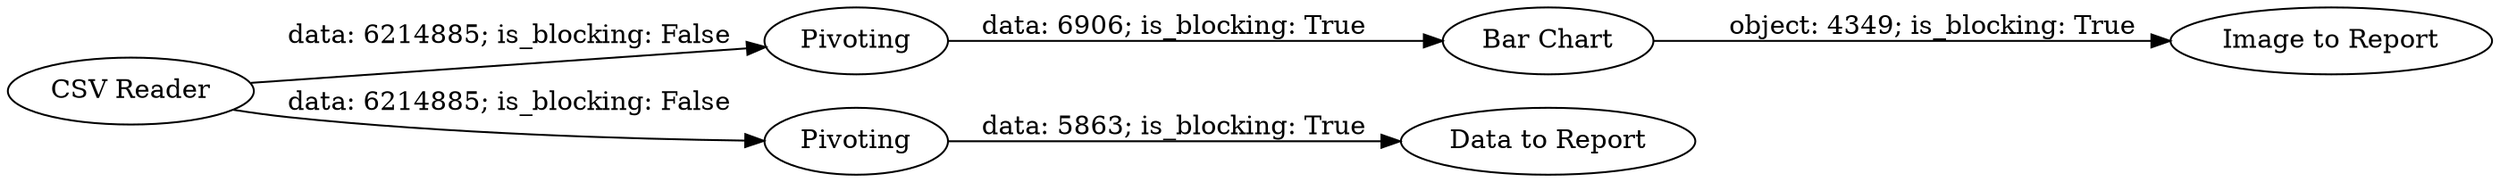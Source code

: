digraph {
	"-7995372961471174884_24" [label="Bar Chart"]
	"-7995372961471174884_23" [label="Data to Report"]
	"-7995372961471174884_26" [label="CSV Reader"]
	"-7995372961471174884_22" [label=Pivoting]
	"-7995372961471174884_21" [label=Pivoting]
	"-7995372961471174884_25" [label="Image to Report"]
	"-7995372961471174884_21" -> "-7995372961471174884_23" [label="data: 5863; is_blocking: True"]
	"-7995372961471174884_22" -> "-7995372961471174884_24" [label="data: 6906; is_blocking: True"]
	"-7995372961471174884_26" -> "-7995372961471174884_21" [label="data: 6214885; is_blocking: False"]
	"-7995372961471174884_26" -> "-7995372961471174884_22" [label="data: 6214885; is_blocking: False"]
	"-7995372961471174884_24" -> "-7995372961471174884_25" [label="object: 4349; is_blocking: True"]
	rankdir=LR
}
